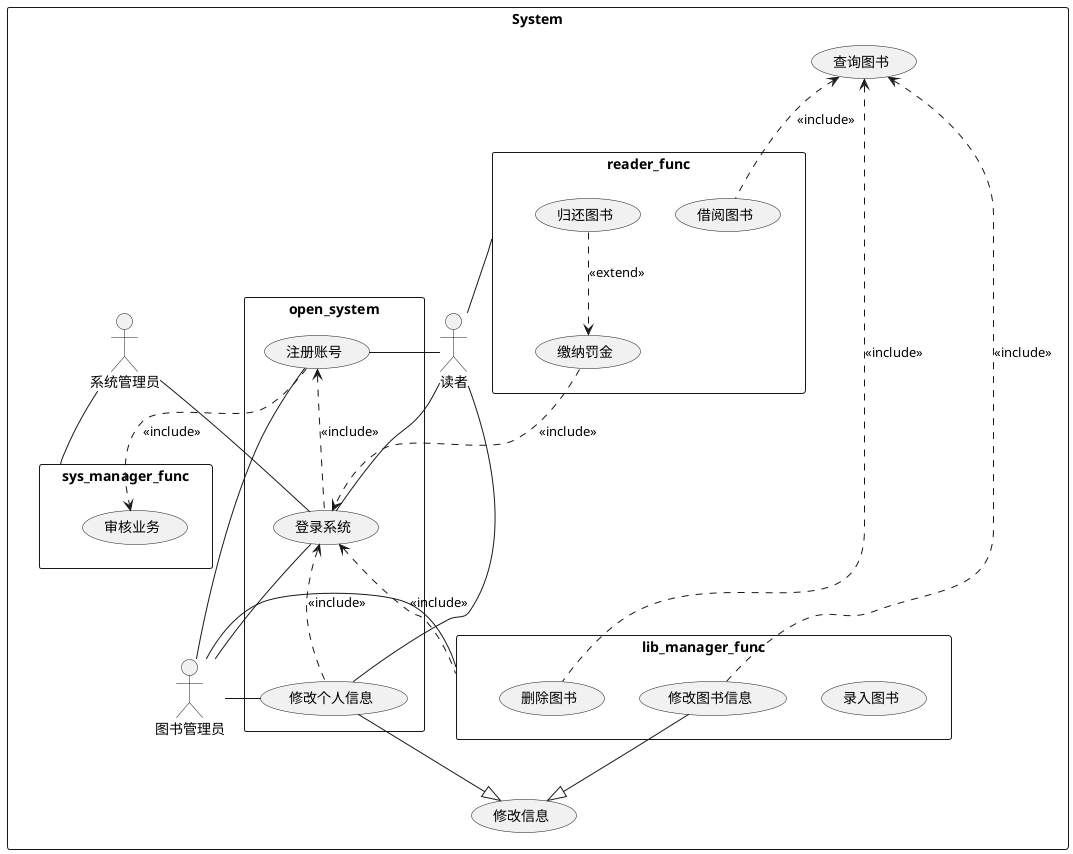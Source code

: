 @startuml

rectangle System{

    actor :系统管理员: as sys_manager
    actor :图书管理员: as lib_manager
    actor :读者: as reader

    usecase (修改信息) as modify_info
    usecase (查询图书) as search_book

    rectangle  open_system{
        usecase (登录系统) as sign_in
        usecase (注册账号) as sign_up
        usecase (修改个人信息) as modify_self_info

        sign_in .up.> sign_up : <<include>>
        modify_self_info .up.> sign_in : <<include>>
    }

    rectangle reader_func{
        usecase (借阅图书) as borrow_book
        usecase (归还图书) as return_book
        usecase (缴纳罚金) as pay_revenue

        return_book .down.> pay_revenue : <<extend>>
    }

    rectangle lib_manager_func{
        usecase (录入图书) as add_book
        usecase (删除图书) as del_book
        usecase (修改图书信息) as modify_book_info


    }

    rectangle sys_manager_func{
        usecase (审核业务) as review_app
    }

    sign_in -left- reader
    sign_up -left- reader
    modify_self_info -left- reader
    reader_func -down- reader

    sign_in -right- lib_manager
    sign_up -right- lib_manager
    modify_self_info -right- lib_manager
    lib_manager -right- lib_manager_func

    sys_manager -down- sign_in
    sys_manager -right- sys_manager_func

    modify_self_info -down-|> modify_info
    modify_book_info -down-|> modify_info

    borrow_book .up.> search_book : <<include>>
    modify_book_info .up.> search_book : <<include>>
    del_book .up.> search_book : <<include>>
    pay_revenue .right.> sign_in : <<include>>
    lib_manager_func .up.> sign_in : <<include>>
    sign_up ..> review_app : <<include>>



}

@enduml